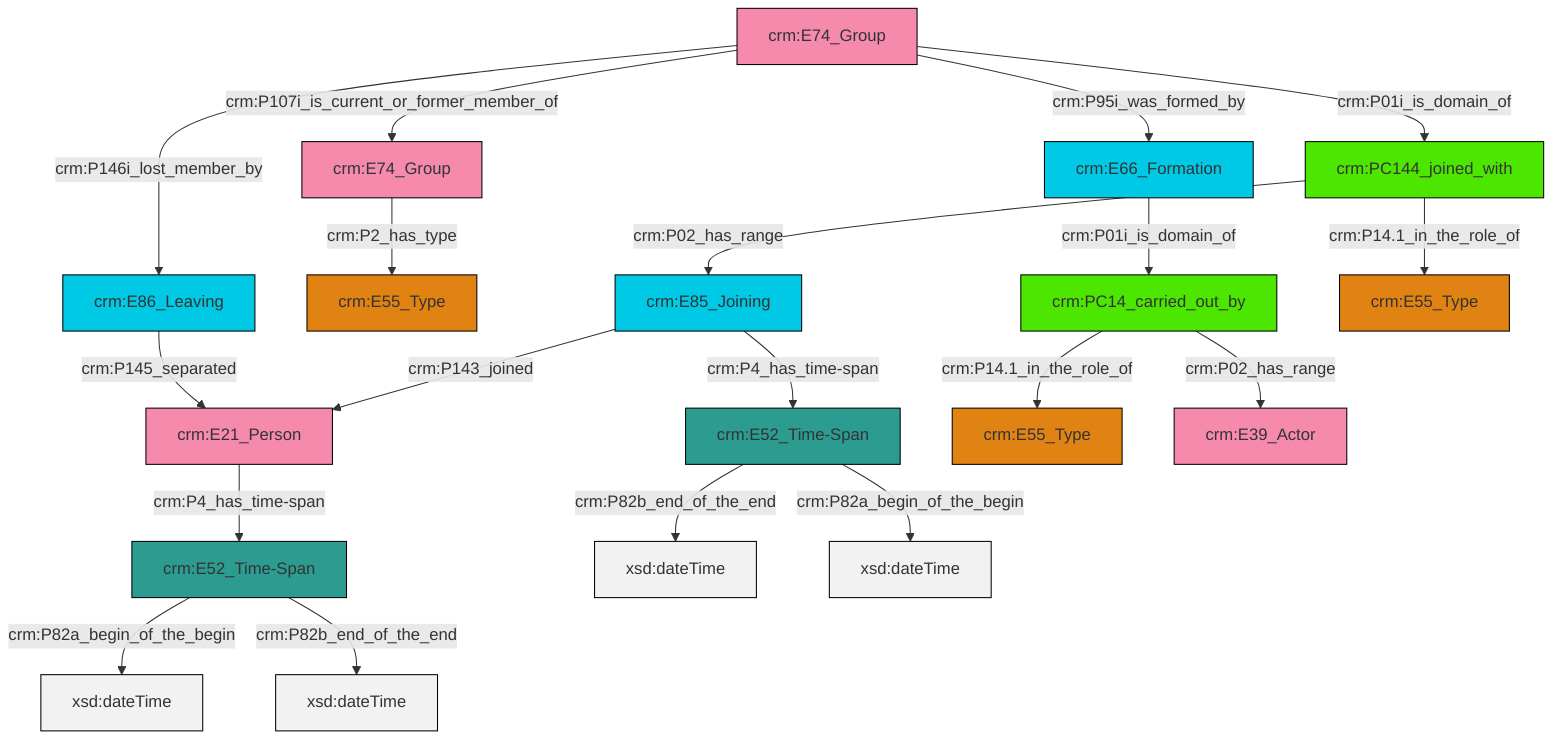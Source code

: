graph TD
classDef Literal fill:#f2f2f2,stroke:#000000;
classDef CRM_Entity fill:#FFFFFF,stroke:#000000;
classDef Temporal_Entity fill:#00C9E6, stroke:#000000;
classDef Type fill:#E18312, stroke:#000000;
classDef Time-Span fill:#2C9C91, stroke:#000000;
classDef Appellation fill:#FFEB7F, stroke:#000000;
classDef Place fill:#008836, stroke:#000000;
classDef Persistent_Item fill:#B266B2, stroke:#000000;
classDef Conceptual_Object fill:#FFD700, stroke:#000000;
classDef Physical_Thing fill:#D2B48C, stroke:#000000;
classDef Actor fill:#f58aad, stroke:#000000;
classDef PC_Classes fill:#4ce600, stroke:#000000;
classDef Multi fill:#cccccc,stroke:#000000;

0["crm:E52_Time-Span"]:::Time-Span -->|crm:P82a_begin_of_the_begin| 1[xsd:dateTime]:::Literal
2["crm:E21_Person"]:::Actor -->|crm:P4_has_time-span| 0["crm:E52_Time-Span"]:::Time-Span
3["crm:E52_Time-Span"]:::Time-Span -->|crm:P82b_end_of_the_end| 4[xsd:dateTime]:::Literal
7["crm:E74_Group"]:::Actor -->|crm:P2_has_type| 8["crm:E55_Type"]:::Type
9["crm:E85_Joining"]:::Temporal_Entity -->|crm:P4_has_time-span| 3["crm:E52_Time-Span"]:::Time-Span
10["crm:PC14_carried_out_by"]:::PC_Classes -->|crm:P14.1_in_the_role_of| 11["crm:E55_Type"]:::Type
12["crm:E74_Group"]:::Actor -->|crm:P01i_is_domain_of| 13["crm:PC144_joined_with"]:::PC_Classes
0["crm:E52_Time-Span"]:::Time-Span -->|crm:P82b_end_of_the_end| 15[xsd:dateTime]:::Literal
13["crm:PC144_joined_with"]:::PC_Classes -->|crm:P14.1_in_the_role_of| 17["crm:E55_Type"]:::Type
9["crm:E85_Joining"]:::Temporal_Entity -->|crm:P143_joined| 2["crm:E21_Person"]:::Actor
20["crm:E66_Formation"]:::Temporal_Entity -->|crm:P01i_is_domain_of| 10["crm:PC14_carried_out_by"]:::PC_Classes
5["crm:E86_Leaving"]:::Temporal_Entity -->|crm:P145_separated| 2["crm:E21_Person"]:::Actor
13["crm:PC144_joined_with"]:::PC_Classes -->|crm:P02_has_range| 9["crm:E85_Joining"]:::Temporal_Entity
10["crm:PC14_carried_out_by"]:::PC_Classes -->|crm:P02_has_range| 23["crm:E39_Actor"]:::Actor
3["crm:E52_Time-Span"]:::Time-Span -->|crm:P82a_begin_of_the_begin| 26[xsd:dateTime]:::Literal
12["crm:E74_Group"]:::Actor -->|crm:P95i_was_formed_by| 20["crm:E66_Formation"]:::Temporal_Entity
12["crm:E74_Group"]:::Actor -->|crm:P107i_is_current_or_former_member_of| 7["crm:E74_Group"]:::Actor
12["crm:E74_Group"]:::Actor -->|crm:P146i_lost_member_by| 5["crm:E86_Leaving"]:::Temporal_Entity
